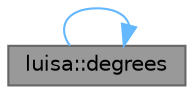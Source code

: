 digraph "luisa::degrees"
{
 // LATEX_PDF_SIZE
  bgcolor="transparent";
  edge [fontname=Helvetica,fontsize=10,labelfontname=Helvetica,labelfontsize=10];
  node [fontname=Helvetica,fontsize=10,shape=box,height=0.2,width=0.4];
  rankdir="LR";
  Node1 [id="Node000001",label="luisa::degrees",height=0.2,width=0.4,color="gray40", fillcolor="grey60", style="filled", fontcolor="black",tooltip="Convert radian to degree"];
  Node1 -> Node1 [id="edge1_Node000001_Node000001",color="steelblue1",style="solid",tooltip=" "];
}
